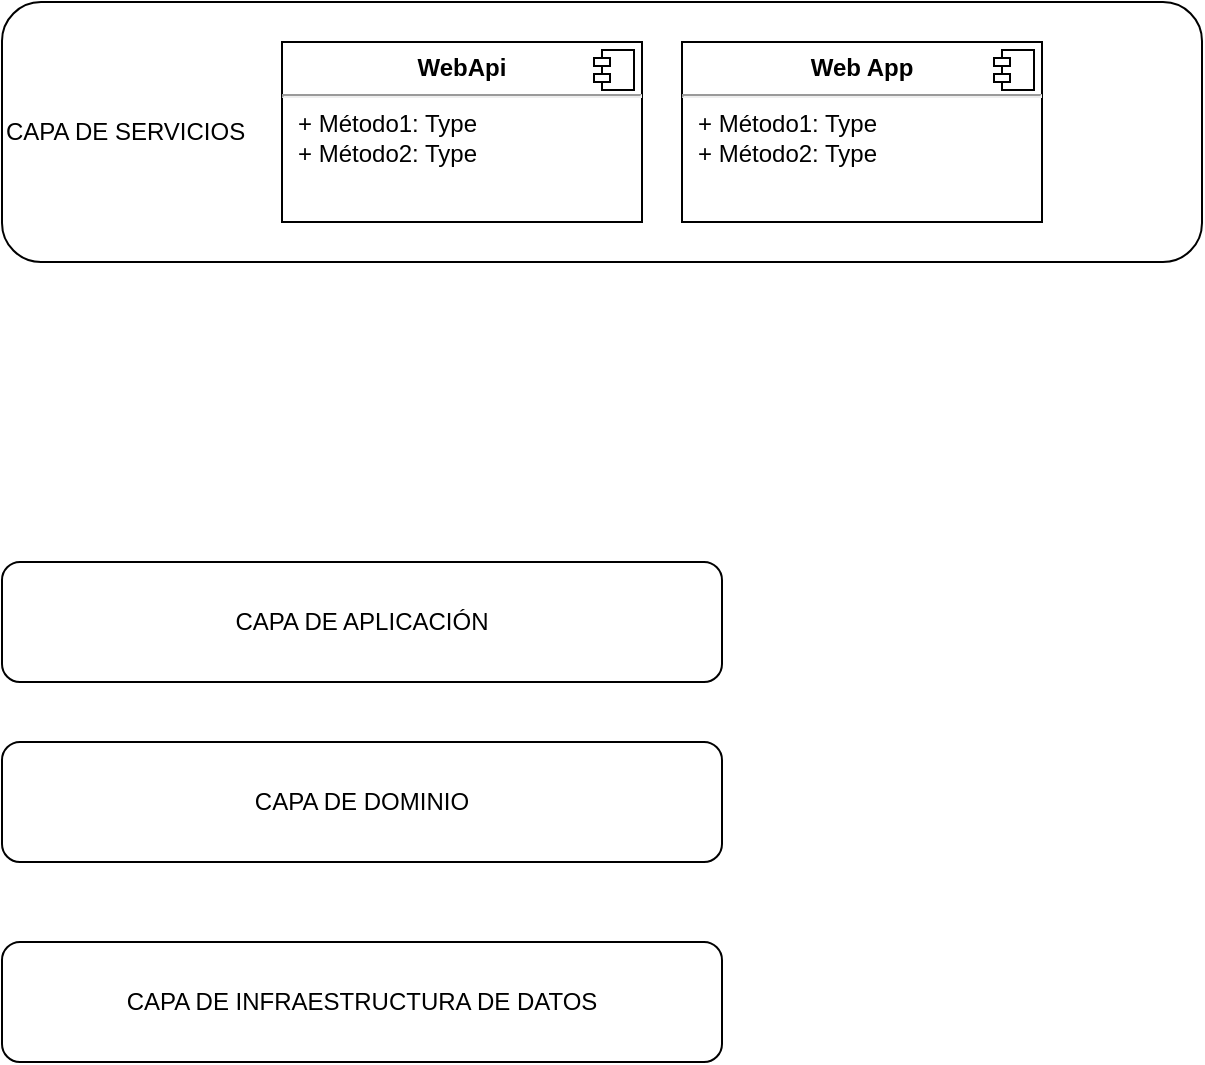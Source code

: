 <mxfile version="22.1.18" type="github">
  <diagram name="Page-1" id="-rmKJFOpTzaGtTQotmZY">
    <mxGraphModel dx="1050" dy="618" grid="1" gridSize="10" guides="1" tooltips="1" connect="1" arrows="1" fold="1" page="1" pageScale="1" pageWidth="850" pageHeight="1100" math="0" shadow="0">
      <root>
        <mxCell id="0" />
        <mxCell id="1" parent="0" />
        <mxCell id="2gLgw7AjvigkoS9bFjpN-1" value="CAPA DE SERVICIOS" style="rounded=1;whiteSpace=wrap;html=1;align=left;" vertex="1" parent="1">
          <mxGeometry x="40" y="40" width="600" height="130" as="geometry" />
        </mxCell>
        <mxCell id="2gLgw7AjvigkoS9bFjpN-2" value="CAPA DE APLICACIÓN" style="rounded=1;whiteSpace=wrap;html=1;" vertex="1" parent="1">
          <mxGeometry x="40" y="320" width="360" height="60" as="geometry" />
        </mxCell>
        <mxCell id="2gLgw7AjvigkoS9bFjpN-3" value="CAPA DE DOMINIO" style="rounded=1;whiteSpace=wrap;html=1;" vertex="1" parent="1">
          <mxGeometry x="40" y="410" width="360" height="60" as="geometry" />
        </mxCell>
        <mxCell id="2gLgw7AjvigkoS9bFjpN-4" value="CAPA DE INFRAESTRUCTURA DE DATOS" style="rounded=1;whiteSpace=wrap;html=1;" vertex="1" parent="1">
          <mxGeometry x="40" y="510" width="360" height="60" as="geometry" />
        </mxCell>
        <mxCell id="2gLgw7AjvigkoS9bFjpN-7" value="&lt;p style=&quot;margin:0px;margin-top:6px;text-align:center;&quot;&gt;&lt;b&gt;WebApi&lt;/b&gt;&lt;/p&gt;&lt;hr&gt;&lt;p style=&quot;margin:0px;margin-left:8px;&quot;&gt;+ Método1: Type&lt;br&gt;+ Método2: Type&lt;/p&gt;" style="align=left;overflow=fill;html=1;dropTarget=0;whiteSpace=wrap;" vertex="1" parent="1">
          <mxGeometry x="180" y="60" width="180" height="90" as="geometry" />
        </mxCell>
        <mxCell id="2gLgw7AjvigkoS9bFjpN-8" value="" style="shape=component;jettyWidth=8;jettyHeight=4;" vertex="1" parent="2gLgw7AjvigkoS9bFjpN-7">
          <mxGeometry x="1" width="20" height="20" relative="1" as="geometry">
            <mxPoint x="-24" y="4" as="offset" />
          </mxGeometry>
        </mxCell>
        <mxCell id="2gLgw7AjvigkoS9bFjpN-11" value="&lt;p style=&quot;margin:0px;margin-top:6px;text-align:center;&quot;&gt;&lt;b&gt;Web App&lt;/b&gt;&lt;/p&gt;&lt;hr&gt;&lt;p style=&quot;margin:0px;margin-left:8px;&quot;&gt;+ Método1: Type&lt;br&gt;+ Método2: Type&lt;/p&gt;" style="align=left;overflow=fill;html=1;dropTarget=0;whiteSpace=wrap;" vertex="1" parent="1">
          <mxGeometry x="380" y="60" width="180" height="90" as="geometry" />
        </mxCell>
        <mxCell id="2gLgw7AjvigkoS9bFjpN-12" value="" style="shape=component;jettyWidth=8;jettyHeight=4;" vertex="1" parent="2gLgw7AjvigkoS9bFjpN-11">
          <mxGeometry x="1" width="20" height="20" relative="1" as="geometry">
            <mxPoint x="-24" y="4" as="offset" />
          </mxGeometry>
        </mxCell>
      </root>
    </mxGraphModel>
  </diagram>
</mxfile>
